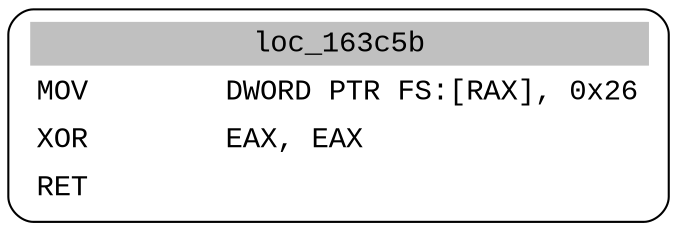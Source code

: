 digraph asm_graph {
1941 [
shape="Mrecord" fontname="Courier New"label =<<table border="0" cellborder="0" cellpadding="3"><tr><td align="center" colspan="2" bgcolor="grey">loc_163c5b</td></tr><tr><td align="left">MOV        DWORD PTR FS:[RAX], 0x26</td></tr><tr><td align="left">XOR        EAX, EAX</td></tr><tr><td align="left">RET        </td></tr></table>> ];
}